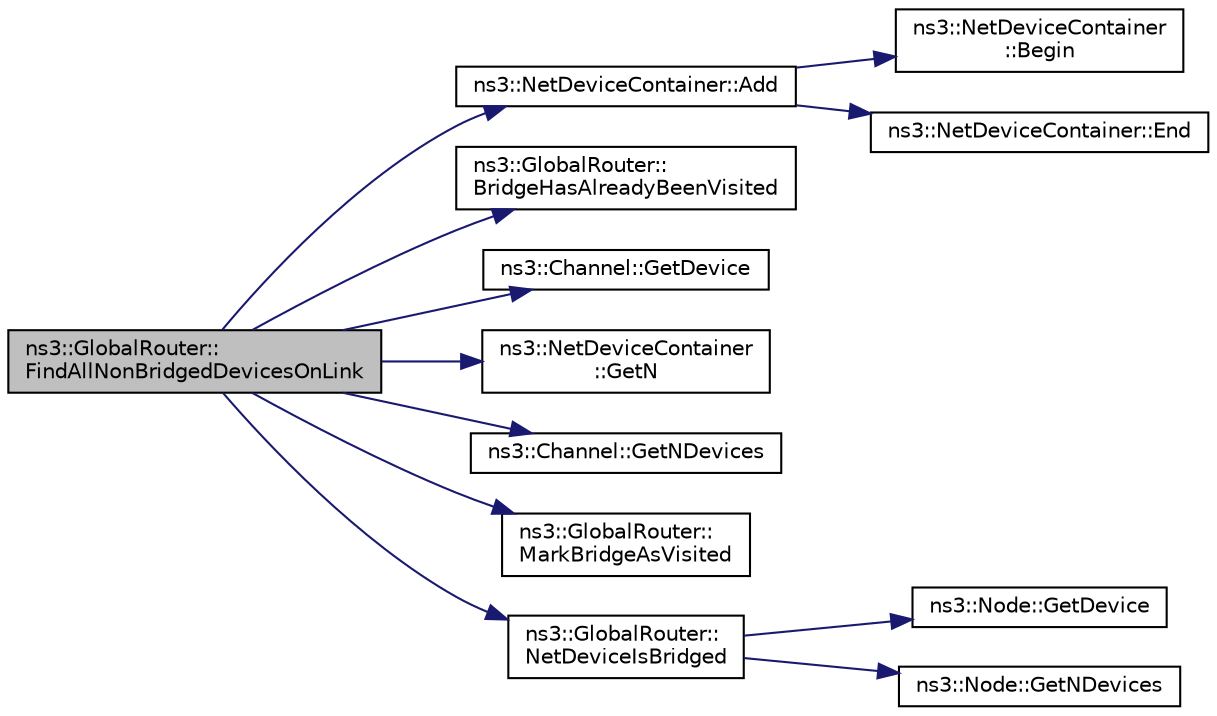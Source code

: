 digraph "ns3::GlobalRouter::FindAllNonBridgedDevicesOnLink"
{
 // LATEX_PDF_SIZE
  edge [fontname="Helvetica",fontsize="10",labelfontname="Helvetica",labelfontsize="10"];
  node [fontname="Helvetica",fontsize="10",shape=record];
  rankdir="LR";
  Node1 [label="ns3::GlobalRouter::\lFindAllNonBridgedDevicesOnLink",height=0.2,width=0.4,color="black", fillcolor="grey75", style="filled", fontcolor="black",tooltip="Return a container of all non-bridged NetDevices on a link."];
  Node1 -> Node2 [color="midnightblue",fontsize="10",style="solid",fontname="Helvetica"];
  Node2 [label="ns3::NetDeviceContainer::Add",height=0.2,width=0.4,color="black", fillcolor="white", style="filled",URL="$classns3_1_1_net_device_container.html#a7ca8bc1d7ec00fd4fcc63869987fbda5",tooltip="Append the contents of another NetDeviceContainer to the end of this container."];
  Node2 -> Node3 [color="midnightblue",fontsize="10",style="solid",fontname="Helvetica"];
  Node3 [label="ns3::NetDeviceContainer\l::Begin",height=0.2,width=0.4,color="black", fillcolor="white", style="filled",URL="$classns3_1_1_net_device_container.html#a4ddc336af319061f5b61c515f0453242",tooltip="Get an iterator which refers to the first NetDevice in the container."];
  Node2 -> Node4 [color="midnightblue",fontsize="10",style="solid",fontname="Helvetica"];
  Node4 [label="ns3::NetDeviceContainer::End",height=0.2,width=0.4,color="black", fillcolor="white", style="filled",URL="$classns3_1_1_net_device_container.html#a436d9df206570861f96c3f278eaccb92",tooltip="Get an iterator which indicates past-the-last NetDevice in the container."];
  Node1 -> Node5 [color="midnightblue",fontsize="10",style="solid",fontname="Helvetica"];
  Node5 [label="ns3::GlobalRouter::\lBridgeHasAlreadyBeenVisited",height=0.2,width=0.4,color="black", fillcolor="white", style="filled",URL="$classns3_1_1_global_router.html#a2ba85ec4a07c754cace8bc56a6580f56",tooltip="When recursively checking for devices on the link, check whether a given device has already been visi..."];
  Node1 -> Node6 [color="midnightblue",fontsize="10",style="solid",fontname="Helvetica"];
  Node6 [label="ns3::Channel::GetDevice",height=0.2,width=0.4,color="black", fillcolor="white", style="filled",URL="$classns3_1_1_channel.html#a1c11f8a51a59efa10a7afe5d5a558718",tooltip=" "];
  Node1 -> Node7 [color="midnightblue",fontsize="10",style="solid",fontname="Helvetica"];
  Node7 [label="ns3::NetDeviceContainer\l::GetN",height=0.2,width=0.4,color="black", fillcolor="white", style="filled",URL="$classns3_1_1_net_device_container.html#a44e6db6a23ab528c0a467e32a4046413",tooltip="Get the number of Ptr<NetDevice> stored in this container."];
  Node1 -> Node8 [color="midnightblue",fontsize="10",style="solid",fontname="Helvetica"];
  Node8 [label="ns3::Channel::GetNDevices",height=0.2,width=0.4,color="black", fillcolor="white", style="filled",URL="$classns3_1_1_channel.html#a5ca1ca794a20b5c13fa9029cd515d84f",tooltip=" "];
  Node1 -> Node9 [color="midnightblue",fontsize="10",style="solid",fontname="Helvetica"];
  Node9 [label="ns3::GlobalRouter::\lMarkBridgeAsVisited",height=0.2,width=0.4,color="black", fillcolor="white", style="filled",URL="$classns3_1_1_global_router.html#a079dc190b22cb5bec988acfaccecf406",tooltip="When recursively checking for devices on the link, mark a given device as having been visited."];
  Node1 -> Node10 [color="midnightblue",fontsize="10",style="solid",fontname="Helvetica"];
  Node10 [label="ns3::GlobalRouter::\lNetDeviceIsBridged",height=0.2,width=0.4,color="black", fillcolor="white", style="filled",URL="$classns3_1_1_global_router.html#a46440e967c036dd0e2c77c30e068c1b7",tooltip="Decide whether or not a given net device is being bridged by a BridgeNetDevice."];
  Node10 -> Node11 [color="midnightblue",fontsize="10",style="solid",fontname="Helvetica"];
  Node11 [label="ns3::Node::GetDevice",height=0.2,width=0.4,color="black", fillcolor="white", style="filled",URL="$classns3_1_1_node.html#ad5e10d46d12a255573c53d5db0fc043b",tooltip="Retrieve the index-th NetDevice associated to this node."];
  Node10 -> Node12 [color="midnightblue",fontsize="10",style="solid",fontname="Helvetica"];
  Node12 [label="ns3::Node::GetNDevices",height=0.2,width=0.4,color="black", fillcolor="white", style="filled",URL="$classns3_1_1_node.html#ab160c405a94d258f6fc5e4e3fd33cecd",tooltip=" "];
}
